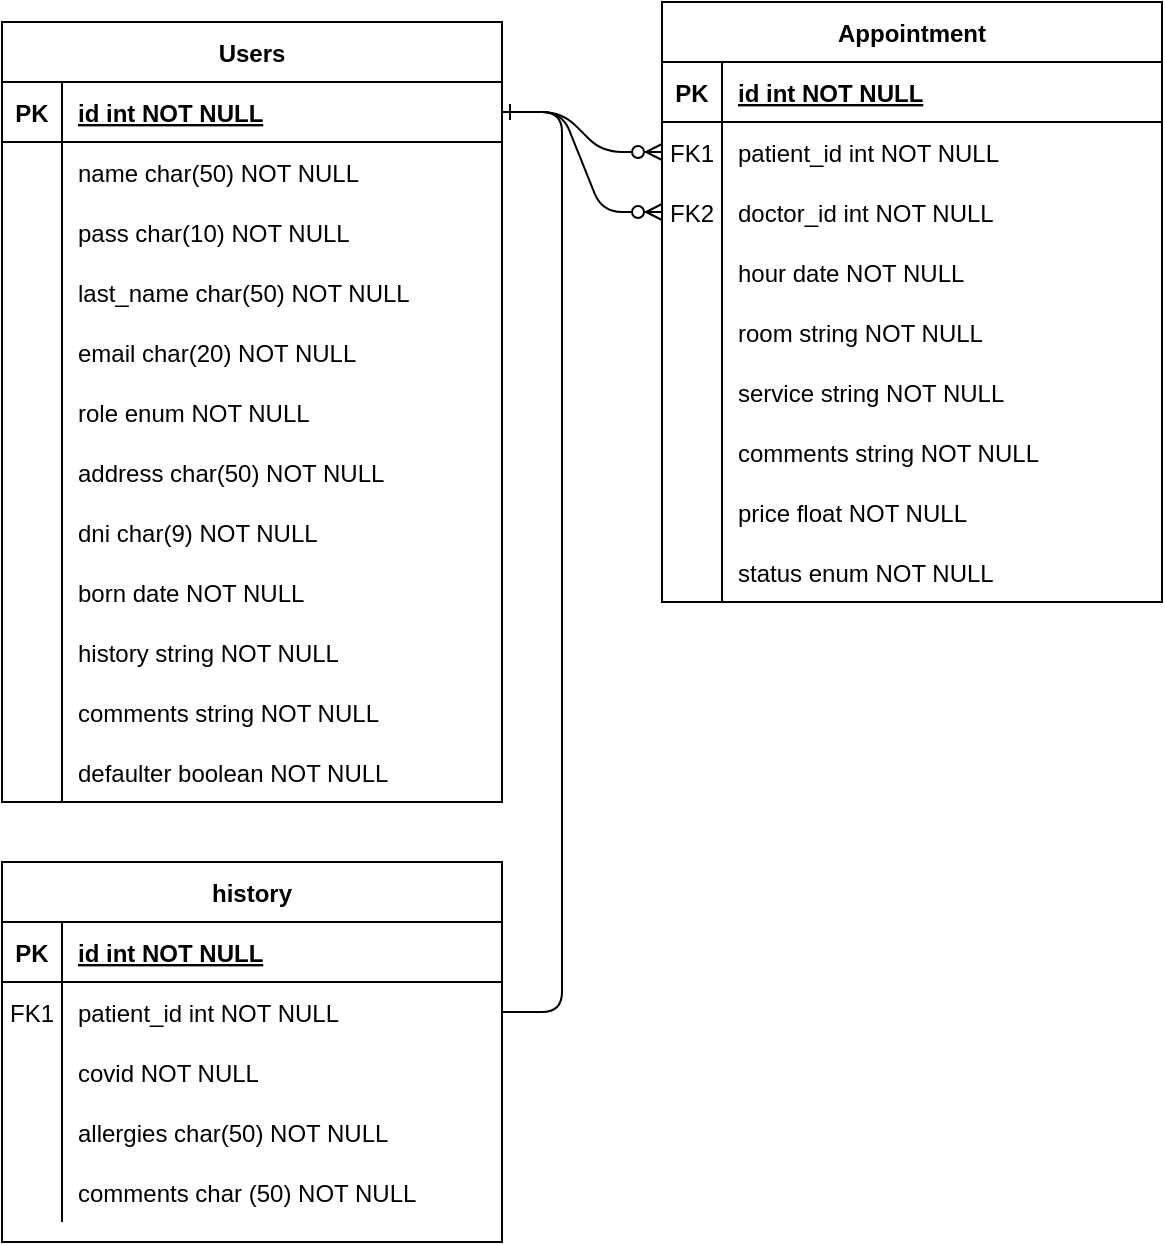 <mxfile version="13.9.2" type="device"><diagram id="R2lEEEUBdFMjLlhIrx00" name="Page-1"><mxGraphModel dx="1323" dy="659" grid="1" gridSize="10" guides="1" tooltips="1" connect="1" arrows="1" fold="1" page="1" pageScale="1" pageWidth="850" pageHeight="1100" math="0" shadow="0" extFonts="Permanent Marker^https://fonts.googleapis.com/css?family=Permanent+Marker"><root><mxCell id="0"/><mxCell id="1" parent="0"/><mxCell id="C-vyLk0tnHw3VtMMgP7b-1" value="" style="edgeStyle=entityRelationEdgeStyle;endArrow=ERzeroToMany;startArrow=ERone;endFill=1;startFill=0;" parent="1" source="C-vyLk0tnHw3VtMMgP7b-24" target="C-vyLk0tnHw3VtMMgP7b-6" edge="1"><mxGeometry width="100" height="100" relative="1" as="geometry"><mxPoint x="340" y="720" as="sourcePoint"/><mxPoint x="440" y="620" as="targetPoint"/></mxGeometry></mxCell><mxCell id="C-vyLk0tnHw3VtMMgP7b-2" value="Appointment" style="shape=table;startSize=30;container=1;collapsible=1;childLayout=tableLayout;fixedRows=1;rowLines=0;fontStyle=1;align=center;resizeLast=1;" parent="1" vertex="1"><mxGeometry x="450" y="120" width="250" height="300" as="geometry"/></mxCell><mxCell id="C-vyLk0tnHw3VtMMgP7b-3" value="" style="shape=partialRectangle;collapsible=0;dropTarget=0;pointerEvents=0;fillColor=none;points=[[0,0.5],[1,0.5]];portConstraint=eastwest;top=0;left=0;right=0;bottom=1;" parent="C-vyLk0tnHw3VtMMgP7b-2" vertex="1"><mxGeometry y="30" width="250" height="30" as="geometry"/></mxCell><mxCell id="C-vyLk0tnHw3VtMMgP7b-4" value="PK" style="shape=partialRectangle;overflow=hidden;connectable=0;fillColor=none;top=0;left=0;bottom=0;right=0;fontStyle=1;" parent="C-vyLk0tnHw3VtMMgP7b-3" vertex="1"><mxGeometry width="30" height="30" as="geometry"/></mxCell><mxCell id="C-vyLk0tnHw3VtMMgP7b-5" value="id int NOT NULL " style="shape=partialRectangle;overflow=hidden;connectable=0;fillColor=none;top=0;left=0;bottom=0;right=0;align=left;spacingLeft=6;fontStyle=5;" parent="C-vyLk0tnHw3VtMMgP7b-3" vertex="1"><mxGeometry x="30" width="220" height="30" as="geometry"/></mxCell><mxCell id="C-vyLk0tnHw3VtMMgP7b-6" value="" style="shape=partialRectangle;collapsible=0;dropTarget=0;pointerEvents=0;fillColor=none;points=[[0,0.5],[1,0.5]];portConstraint=eastwest;top=0;left=0;right=0;bottom=0;" parent="C-vyLk0tnHw3VtMMgP7b-2" vertex="1"><mxGeometry y="60" width="250" height="30" as="geometry"/></mxCell><mxCell id="C-vyLk0tnHw3VtMMgP7b-7" value="FK1" style="shape=partialRectangle;overflow=hidden;connectable=0;fillColor=none;top=0;left=0;bottom=0;right=0;" parent="C-vyLk0tnHw3VtMMgP7b-6" vertex="1"><mxGeometry width="30" height="30" as="geometry"/></mxCell><mxCell id="C-vyLk0tnHw3VtMMgP7b-8" value="patient_id int NOT NULL" style="shape=partialRectangle;overflow=hidden;connectable=0;fillColor=none;top=0;left=0;bottom=0;right=0;align=left;spacingLeft=6;" parent="C-vyLk0tnHw3VtMMgP7b-6" vertex="1"><mxGeometry x="30" width="220" height="30" as="geometry"/></mxCell><mxCell id="C-vyLk0tnHw3VtMMgP7b-9" value="" style="shape=partialRectangle;collapsible=0;dropTarget=0;pointerEvents=0;fillColor=none;points=[[0,0.5],[1,0.5]];portConstraint=eastwest;top=0;left=0;right=0;bottom=0;" parent="C-vyLk0tnHw3VtMMgP7b-2" vertex="1"><mxGeometry y="90" width="250" height="30" as="geometry"/></mxCell><mxCell id="C-vyLk0tnHw3VtMMgP7b-10" value="FK2" style="shape=partialRectangle;overflow=hidden;connectable=0;fillColor=none;top=0;left=0;bottom=0;right=0;" parent="C-vyLk0tnHw3VtMMgP7b-9" vertex="1"><mxGeometry width="30" height="30" as="geometry"/></mxCell><mxCell id="C-vyLk0tnHw3VtMMgP7b-11" value="doctor_id int NOT NULL" style="shape=partialRectangle;overflow=hidden;connectable=0;fillColor=none;top=0;left=0;bottom=0;right=0;align=left;spacingLeft=6;" parent="C-vyLk0tnHw3VtMMgP7b-9" vertex="1"><mxGeometry x="30" width="220" height="30" as="geometry"/></mxCell><mxCell id="33d6gSHHNt6fW8iIxhlv-36" style="shape=partialRectangle;collapsible=0;dropTarget=0;pointerEvents=0;fillColor=none;points=[[0,0.5],[1,0.5]];portConstraint=eastwest;top=0;left=0;right=0;bottom=0;" vertex="1" parent="C-vyLk0tnHw3VtMMgP7b-2"><mxGeometry y="120" width="250" height="30" as="geometry"/></mxCell><mxCell id="33d6gSHHNt6fW8iIxhlv-37" style="shape=partialRectangle;overflow=hidden;connectable=0;fillColor=none;top=0;left=0;bottom=0;right=0;" vertex="1" parent="33d6gSHHNt6fW8iIxhlv-36"><mxGeometry width="30" height="30" as="geometry"/></mxCell><mxCell id="33d6gSHHNt6fW8iIxhlv-38" value="hour date NOT NULL" style="shape=partialRectangle;overflow=hidden;connectable=0;fillColor=none;top=0;left=0;bottom=0;right=0;align=left;spacingLeft=6;" vertex="1" parent="33d6gSHHNt6fW8iIxhlv-36"><mxGeometry x="30" width="220" height="30" as="geometry"/></mxCell><mxCell id="33d6gSHHNt6fW8iIxhlv-39" style="shape=partialRectangle;collapsible=0;dropTarget=0;pointerEvents=0;fillColor=none;points=[[0,0.5],[1,0.5]];portConstraint=eastwest;top=0;left=0;right=0;bottom=0;" vertex="1" parent="C-vyLk0tnHw3VtMMgP7b-2"><mxGeometry y="150" width="250" height="30" as="geometry"/></mxCell><mxCell id="33d6gSHHNt6fW8iIxhlv-40" style="shape=partialRectangle;overflow=hidden;connectable=0;fillColor=none;top=0;left=0;bottom=0;right=0;" vertex="1" parent="33d6gSHHNt6fW8iIxhlv-39"><mxGeometry width="30" height="30" as="geometry"/></mxCell><mxCell id="33d6gSHHNt6fW8iIxhlv-41" value="room string NOT NULL" style="shape=partialRectangle;overflow=hidden;connectable=0;fillColor=none;top=0;left=0;bottom=0;right=0;align=left;spacingLeft=6;" vertex="1" parent="33d6gSHHNt6fW8iIxhlv-39"><mxGeometry x="30" width="220" height="30" as="geometry"/></mxCell><mxCell id="33d6gSHHNt6fW8iIxhlv-42" style="shape=partialRectangle;collapsible=0;dropTarget=0;pointerEvents=0;fillColor=none;points=[[0,0.5],[1,0.5]];portConstraint=eastwest;top=0;left=0;right=0;bottom=0;" vertex="1" parent="C-vyLk0tnHw3VtMMgP7b-2"><mxGeometry y="180" width="250" height="30" as="geometry"/></mxCell><mxCell id="33d6gSHHNt6fW8iIxhlv-43" style="shape=partialRectangle;overflow=hidden;connectable=0;fillColor=none;top=0;left=0;bottom=0;right=0;" vertex="1" parent="33d6gSHHNt6fW8iIxhlv-42"><mxGeometry width="30" height="30" as="geometry"/></mxCell><mxCell id="33d6gSHHNt6fW8iIxhlv-44" value="service string NOT NULL" style="shape=partialRectangle;overflow=hidden;connectable=0;fillColor=none;top=0;left=0;bottom=0;right=0;align=left;spacingLeft=6;" vertex="1" parent="33d6gSHHNt6fW8iIxhlv-42"><mxGeometry x="30" width="220" height="30" as="geometry"/></mxCell><mxCell id="33d6gSHHNt6fW8iIxhlv-45" style="shape=partialRectangle;collapsible=0;dropTarget=0;pointerEvents=0;fillColor=none;points=[[0,0.5],[1,0.5]];portConstraint=eastwest;top=0;left=0;right=0;bottom=0;" vertex="1" parent="C-vyLk0tnHw3VtMMgP7b-2"><mxGeometry y="210" width="250" height="30" as="geometry"/></mxCell><mxCell id="33d6gSHHNt6fW8iIxhlv-46" style="shape=partialRectangle;overflow=hidden;connectable=0;fillColor=none;top=0;left=0;bottom=0;right=0;" vertex="1" parent="33d6gSHHNt6fW8iIxhlv-45"><mxGeometry width="30" height="30" as="geometry"/></mxCell><mxCell id="33d6gSHHNt6fW8iIxhlv-47" value="comments string NOT NULL" style="shape=partialRectangle;overflow=hidden;connectable=0;fillColor=none;top=0;left=0;bottom=0;right=0;align=left;spacingLeft=6;" vertex="1" parent="33d6gSHHNt6fW8iIxhlv-45"><mxGeometry x="30" width="220" height="30" as="geometry"/></mxCell><mxCell id="33d6gSHHNt6fW8iIxhlv-48" style="shape=partialRectangle;collapsible=0;dropTarget=0;pointerEvents=0;fillColor=none;points=[[0,0.5],[1,0.5]];portConstraint=eastwest;top=0;left=0;right=0;bottom=0;" vertex="1" parent="C-vyLk0tnHw3VtMMgP7b-2"><mxGeometry y="240" width="250" height="30" as="geometry"/></mxCell><mxCell id="33d6gSHHNt6fW8iIxhlv-49" style="shape=partialRectangle;overflow=hidden;connectable=0;fillColor=none;top=0;left=0;bottom=0;right=0;" vertex="1" parent="33d6gSHHNt6fW8iIxhlv-48"><mxGeometry width="30" height="30" as="geometry"/></mxCell><mxCell id="33d6gSHHNt6fW8iIxhlv-50" value="price float NOT NULL" style="shape=partialRectangle;overflow=hidden;connectable=0;fillColor=none;top=0;left=0;bottom=0;right=0;align=left;spacingLeft=6;" vertex="1" parent="33d6gSHHNt6fW8iIxhlv-48"><mxGeometry x="30" width="220" height="30" as="geometry"/></mxCell><mxCell id="33d6gSHHNt6fW8iIxhlv-52" style="shape=partialRectangle;collapsible=0;dropTarget=0;pointerEvents=0;fillColor=none;points=[[0,0.5],[1,0.5]];portConstraint=eastwest;top=0;left=0;right=0;bottom=0;" vertex="1" parent="C-vyLk0tnHw3VtMMgP7b-2"><mxGeometry y="270" width="250" height="30" as="geometry"/></mxCell><mxCell id="33d6gSHHNt6fW8iIxhlv-53" style="shape=partialRectangle;overflow=hidden;connectable=0;fillColor=none;top=0;left=0;bottom=0;right=0;" vertex="1" parent="33d6gSHHNt6fW8iIxhlv-52"><mxGeometry width="30" height="30" as="geometry"/></mxCell><mxCell id="33d6gSHHNt6fW8iIxhlv-54" value="status enum NOT NULL" style="shape=partialRectangle;overflow=hidden;connectable=0;fillColor=none;top=0;left=0;bottom=0;right=0;align=left;spacingLeft=6;" vertex="1" parent="33d6gSHHNt6fW8iIxhlv-52"><mxGeometry x="30" width="220" height="30" as="geometry"/></mxCell><mxCell id="C-vyLk0tnHw3VtMMgP7b-13" value="history" style="shape=table;startSize=30;container=1;collapsible=1;childLayout=tableLayout;fixedRows=1;rowLines=0;fontStyle=1;align=center;resizeLast=1;" parent="1" vertex="1"><mxGeometry x="120" y="550" width="250" height="190" as="geometry"/></mxCell><mxCell id="C-vyLk0tnHw3VtMMgP7b-14" value="" style="shape=partialRectangle;collapsible=0;dropTarget=0;pointerEvents=0;fillColor=none;points=[[0,0.5],[1,0.5]];portConstraint=eastwest;top=0;left=0;right=0;bottom=1;" parent="C-vyLk0tnHw3VtMMgP7b-13" vertex="1"><mxGeometry y="30" width="250" height="30" as="geometry"/></mxCell><mxCell id="C-vyLk0tnHw3VtMMgP7b-15" value="PK" style="shape=partialRectangle;overflow=hidden;connectable=0;fillColor=none;top=0;left=0;bottom=0;right=0;fontStyle=1;" parent="C-vyLk0tnHw3VtMMgP7b-14" vertex="1"><mxGeometry width="30" height="30" as="geometry"/></mxCell><mxCell id="C-vyLk0tnHw3VtMMgP7b-16" value="id int NOT NULL " style="shape=partialRectangle;overflow=hidden;connectable=0;fillColor=none;top=0;left=0;bottom=0;right=0;align=left;spacingLeft=6;fontStyle=5;" parent="C-vyLk0tnHw3VtMMgP7b-14" vertex="1"><mxGeometry x="30" width="220" height="30" as="geometry"/></mxCell><mxCell id="C-vyLk0tnHw3VtMMgP7b-17" value="" style="shape=partialRectangle;collapsible=0;dropTarget=0;pointerEvents=0;fillColor=none;points=[[0,0.5],[1,0.5]];portConstraint=eastwest;top=0;left=0;right=0;bottom=0;" parent="C-vyLk0tnHw3VtMMgP7b-13" vertex="1"><mxGeometry y="60" width="250" height="30" as="geometry"/></mxCell><mxCell id="C-vyLk0tnHw3VtMMgP7b-18" value="FK1" style="shape=partialRectangle;overflow=hidden;connectable=0;fillColor=none;top=0;left=0;bottom=0;right=0;" parent="C-vyLk0tnHw3VtMMgP7b-17" vertex="1"><mxGeometry width="30" height="30" as="geometry"/></mxCell><mxCell id="C-vyLk0tnHw3VtMMgP7b-19" value="patient_id int NOT NULL" style="shape=partialRectangle;overflow=hidden;connectable=0;fillColor=none;top=0;left=0;bottom=0;right=0;align=left;spacingLeft=6;" parent="C-vyLk0tnHw3VtMMgP7b-17" vertex="1"><mxGeometry x="30" width="220" height="30" as="geometry"/></mxCell><mxCell id="C-vyLk0tnHw3VtMMgP7b-20" value="" style="shape=partialRectangle;collapsible=0;dropTarget=0;pointerEvents=0;fillColor=none;points=[[0,0.5],[1,0.5]];portConstraint=eastwest;top=0;left=0;right=0;bottom=0;" parent="C-vyLk0tnHw3VtMMgP7b-13" vertex="1"><mxGeometry y="90" width="250" height="30" as="geometry"/></mxCell><mxCell id="C-vyLk0tnHw3VtMMgP7b-21" value="" style="shape=partialRectangle;overflow=hidden;connectable=0;fillColor=none;top=0;left=0;bottom=0;right=0;" parent="C-vyLk0tnHw3VtMMgP7b-20" vertex="1"><mxGeometry width="30" height="30" as="geometry"/></mxCell><mxCell id="C-vyLk0tnHw3VtMMgP7b-22" value="covid NOT NULL" style="shape=partialRectangle;overflow=hidden;connectable=0;fillColor=none;top=0;left=0;bottom=0;right=0;align=left;spacingLeft=6;" parent="C-vyLk0tnHw3VtMMgP7b-20" vertex="1"><mxGeometry x="30" width="220" height="30" as="geometry"/></mxCell><mxCell id="33d6gSHHNt6fW8iIxhlv-55" style="shape=partialRectangle;collapsible=0;dropTarget=0;pointerEvents=0;fillColor=none;points=[[0,0.5],[1,0.5]];portConstraint=eastwest;top=0;left=0;right=0;bottom=0;" vertex="1" parent="C-vyLk0tnHw3VtMMgP7b-13"><mxGeometry y="120" width="250" height="30" as="geometry"/></mxCell><mxCell id="33d6gSHHNt6fW8iIxhlv-56" style="shape=partialRectangle;overflow=hidden;connectable=0;fillColor=none;top=0;left=0;bottom=0;right=0;" vertex="1" parent="33d6gSHHNt6fW8iIxhlv-55"><mxGeometry width="30" height="30" as="geometry"/></mxCell><mxCell id="33d6gSHHNt6fW8iIxhlv-57" value="allergies char(50) NOT NULL" style="shape=partialRectangle;overflow=hidden;connectable=0;fillColor=none;top=0;left=0;bottom=0;right=0;align=left;spacingLeft=6;" vertex="1" parent="33d6gSHHNt6fW8iIxhlv-55"><mxGeometry x="30" width="220" height="30" as="geometry"/></mxCell><mxCell id="33d6gSHHNt6fW8iIxhlv-58" style="shape=partialRectangle;collapsible=0;dropTarget=0;pointerEvents=0;fillColor=none;points=[[0,0.5],[1,0.5]];portConstraint=eastwest;top=0;left=0;right=0;bottom=0;" vertex="1" parent="C-vyLk0tnHw3VtMMgP7b-13"><mxGeometry y="150" width="250" height="30" as="geometry"/></mxCell><mxCell id="33d6gSHHNt6fW8iIxhlv-59" style="shape=partialRectangle;overflow=hidden;connectable=0;fillColor=none;top=0;left=0;bottom=0;right=0;" vertex="1" parent="33d6gSHHNt6fW8iIxhlv-58"><mxGeometry width="30" height="30" as="geometry"/></mxCell><mxCell id="33d6gSHHNt6fW8iIxhlv-60" value="comments char (50) NOT NULL" style="shape=partialRectangle;overflow=hidden;connectable=0;fillColor=none;top=0;left=0;bottom=0;right=0;align=left;spacingLeft=6;" vertex="1" parent="33d6gSHHNt6fW8iIxhlv-58"><mxGeometry x="30" width="220" height="30" as="geometry"/></mxCell><mxCell id="C-vyLk0tnHw3VtMMgP7b-23" value="Users" style="shape=table;startSize=30;container=1;collapsible=1;childLayout=tableLayout;fixedRows=1;rowLines=0;fontStyle=1;align=center;resizeLast=1;" parent="1" vertex="1"><mxGeometry x="120" y="130" width="250" height="390" as="geometry"/></mxCell><mxCell id="C-vyLk0tnHw3VtMMgP7b-24" value="" style="shape=partialRectangle;collapsible=0;dropTarget=0;pointerEvents=0;fillColor=none;points=[[0,0.5],[1,0.5]];portConstraint=eastwest;top=0;left=0;right=0;bottom=1;" parent="C-vyLk0tnHw3VtMMgP7b-23" vertex="1"><mxGeometry y="30" width="250" height="30" as="geometry"/></mxCell><mxCell id="C-vyLk0tnHw3VtMMgP7b-25" value="PK" style="shape=partialRectangle;overflow=hidden;connectable=0;fillColor=none;top=0;left=0;bottom=0;right=0;fontStyle=1;" parent="C-vyLk0tnHw3VtMMgP7b-24" vertex="1"><mxGeometry width="30" height="30" as="geometry"/></mxCell><mxCell id="C-vyLk0tnHw3VtMMgP7b-26" value="id int NOT NULL " style="shape=partialRectangle;overflow=hidden;connectable=0;fillColor=none;top=0;left=0;bottom=0;right=0;align=left;spacingLeft=6;fontStyle=5;" parent="C-vyLk0tnHw3VtMMgP7b-24" vertex="1"><mxGeometry x="30" width="220" height="30" as="geometry"/></mxCell><mxCell id="C-vyLk0tnHw3VtMMgP7b-27" value="" style="shape=partialRectangle;collapsible=0;dropTarget=0;pointerEvents=0;fillColor=none;points=[[0,0.5],[1,0.5]];portConstraint=eastwest;top=0;left=0;right=0;bottom=0;" parent="C-vyLk0tnHw3VtMMgP7b-23" vertex="1"><mxGeometry y="60" width="250" height="30" as="geometry"/></mxCell><mxCell id="C-vyLk0tnHw3VtMMgP7b-28" value="" style="shape=partialRectangle;overflow=hidden;connectable=0;fillColor=none;top=0;left=0;bottom=0;right=0;" parent="C-vyLk0tnHw3VtMMgP7b-27" vertex="1"><mxGeometry width="30" height="30" as="geometry"/></mxCell><mxCell id="C-vyLk0tnHw3VtMMgP7b-29" value="name char(50) NOT NULL" style="shape=partialRectangle;overflow=hidden;connectable=0;fillColor=none;top=0;left=0;bottom=0;right=0;align=left;spacingLeft=6;" parent="C-vyLk0tnHw3VtMMgP7b-27" vertex="1"><mxGeometry x="30" width="220" height="30" as="geometry"/></mxCell><mxCell id="33d6gSHHNt6fW8iIxhlv-66" style="shape=partialRectangle;collapsible=0;dropTarget=0;pointerEvents=0;fillColor=none;points=[[0,0.5],[1,0.5]];portConstraint=eastwest;top=0;left=0;right=0;bottom=0;" vertex="1" parent="C-vyLk0tnHw3VtMMgP7b-23"><mxGeometry y="90" width="250" height="30" as="geometry"/></mxCell><mxCell id="33d6gSHHNt6fW8iIxhlv-67" style="shape=partialRectangle;overflow=hidden;connectable=0;fillColor=none;top=0;left=0;bottom=0;right=0;" vertex="1" parent="33d6gSHHNt6fW8iIxhlv-66"><mxGeometry width="30" height="30" as="geometry"/></mxCell><mxCell id="33d6gSHHNt6fW8iIxhlv-68" value="pass char(10) NOT NULL" style="shape=partialRectangle;overflow=hidden;connectable=0;fillColor=none;top=0;left=0;bottom=0;right=0;align=left;spacingLeft=6;" vertex="1" parent="33d6gSHHNt6fW8iIxhlv-66"><mxGeometry x="30" width="220" height="30" as="geometry"/></mxCell><mxCell id="33d6gSHHNt6fW8iIxhlv-1" style="shape=partialRectangle;collapsible=0;dropTarget=0;pointerEvents=0;fillColor=none;points=[[0,0.5],[1,0.5]];portConstraint=eastwest;top=0;left=0;right=0;bottom=0;" vertex="1" parent="C-vyLk0tnHw3VtMMgP7b-23"><mxGeometry y="120" width="250" height="30" as="geometry"/></mxCell><mxCell id="33d6gSHHNt6fW8iIxhlv-2" value="" style="shape=partialRectangle;overflow=hidden;connectable=0;fillColor=none;top=0;left=0;bottom=0;right=0;" vertex="1" parent="33d6gSHHNt6fW8iIxhlv-1"><mxGeometry width="30" height="30" as="geometry"/></mxCell><mxCell id="33d6gSHHNt6fW8iIxhlv-3" value="last_name char(50) NOT NULL" style="shape=partialRectangle;overflow=hidden;connectable=0;fillColor=none;top=0;left=0;bottom=0;right=0;align=left;spacingLeft=6;" vertex="1" parent="33d6gSHHNt6fW8iIxhlv-1"><mxGeometry x="30" width="220" height="30" as="geometry"/></mxCell><mxCell id="33d6gSHHNt6fW8iIxhlv-19" style="shape=partialRectangle;collapsible=0;dropTarget=0;pointerEvents=0;fillColor=none;points=[[0,0.5],[1,0.5]];portConstraint=eastwest;top=0;left=0;right=0;bottom=0;" vertex="1" parent="C-vyLk0tnHw3VtMMgP7b-23"><mxGeometry y="150" width="250" height="30" as="geometry"/></mxCell><mxCell id="33d6gSHHNt6fW8iIxhlv-20" style="shape=partialRectangle;overflow=hidden;connectable=0;fillColor=none;top=0;left=0;bottom=0;right=0;" vertex="1" parent="33d6gSHHNt6fW8iIxhlv-19"><mxGeometry width="30" height="30" as="geometry"/></mxCell><mxCell id="33d6gSHHNt6fW8iIxhlv-21" value="email char(20) NOT NULL" style="shape=partialRectangle;overflow=hidden;connectable=0;fillColor=none;top=0;left=0;bottom=0;right=0;align=left;spacingLeft=6;" vertex="1" parent="33d6gSHHNt6fW8iIxhlv-19"><mxGeometry x="30" width="220" height="30" as="geometry"/></mxCell><mxCell id="33d6gSHHNt6fW8iIxhlv-16" style="shape=partialRectangle;collapsible=0;dropTarget=0;pointerEvents=0;fillColor=none;points=[[0,0.5],[1,0.5]];portConstraint=eastwest;top=0;left=0;right=0;bottom=0;" vertex="1" parent="C-vyLk0tnHw3VtMMgP7b-23"><mxGeometry y="180" width="250" height="30" as="geometry"/></mxCell><mxCell id="33d6gSHHNt6fW8iIxhlv-17" style="shape=partialRectangle;overflow=hidden;connectable=0;fillColor=none;top=0;left=0;bottom=0;right=0;" vertex="1" parent="33d6gSHHNt6fW8iIxhlv-16"><mxGeometry width="30" height="30" as="geometry"/></mxCell><mxCell id="33d6gSHHNt6fW8iIxhlv-18" value="role enum NOT NULL" style="shape=partialRectangle;overflow=hidden;connectable=0;fillColor=none;top=0;left=0;bottom=0;right=0;align=left;spacingLeft=6;" vertex="1" parent="33d6gSHHNt6fW8iIxhlv-16"><mxGeometry x="30" width="220" height="30" as="geometry"/></mxCell><mxCell id="33d6gSHHNt6fW8iIxhlv-13" style="shape=partialRectangle;collapsible=0;dropTarget=0;pointerEvents=0;fillColor=none;points=[[0,0.5],[1,0.5]];portConstraint=eastwest;top=0;left=0;right=0;bottom=0;" vertex="1" parent="C-vyLk0tnHw3VtMMgP7b-23"><mxGeometry y="210" width="250" height="30" as="geometry"/></mxCell><mxCell id="33d6gSHHNt6fW8iIxhlv-14" style="shape=partialRectangle;overflow=hidden;connectable=0;fillColor=none;top=0;left=0;bottom=0;right=0;" vertex="1" parent="33d6gSHHNt6fW8iIxhlv-13"><mxGeometry width="30" height="30" as="geometry"/></mxCell><mxCell id="33d6gSHHNt6fW8iIxhlv-15" value="address char(50) NOT NULL" style="shape=partialRectangle;overflow=hidden;connectable=0;fillColor=none;top=0;left=0;bottom=0;right=0;align=left;spacingLeft=6;" vertex="1" parent="33d6gSHHNt6fW8iIxhlv-13"><mxGeometry x="30" width="220" height="30" as="geometry"/></mxCell><mxCell id="33d6gSHHNt6fW8iIxhlv-10" style="shape=partialRectangle;collapsible=0;dropTarget=0;pointerEvents=0;fillColor=none;points=[[0,0.5],[1,0.5]];portConstraint=eastwest;top=0;left=0;right=0;bottom=0;" vertex="1" parent="C-vyLk0tnHw3VtMMgP7b-23"><mxGeometry y="240" width="250" height="30" as="geometry"/></mxCell><mxCell id="33d6gSHHNt6fW8iIxhlv-11" style="shape=partialRectangle;overflow=hidden;connectable=0;fillColor=none;top=0;left=0;bottom=0;right=0;" vertex="1" parent="33d6gSHHNt6fW8iIxhlv-10"><mxGeometry width="30" height="30" as="geometry"/></mxCell><mxCell id="33d6gSHHNt6fW8iIxhlv-12" value="dni char(9) NOT NULL" style="shape=partialRectangle;overflow=hidden;connectable=0;fillColor=none;top=0;left=0;bottom=0;right=0;align=left;spacingLeft=6;" vertex="1" parent="33d6gSHHNt6fW8iIxhlv-10"><mxGeometry x="30" width="220" height="30" as="geometry"/></mxCell><mxCell id="33d6gSHHNt6fW8iIxhlv-7" style="shape=partialRectangle;collapsible=0;dropTarget=0;pointerEvents=0;fillColor=none;points=[[0,0.5],[1,0.5]];portConstraint=eastwest;top=0;left=0;right=0;bottom=0;" vertex="1" parent="C-vyLk0tnHw3VtMMgP7b-23"><mxGeometry y="270" width="250" height="30" as="geometry"/></mxCell><mxCell id="33d6gSHHNt6fW8iIxhlv-8" style="shape=partialRectangle;overflow=hidden;connectable=0;fillColor=none;top=0;left=0;bottom=0;right=0;" vertex="1" parent="33d6gSHHNt6fW8iIxhlv-7"><mxGeometry width="30" height="30" as="geometry"/></mxCell><mxCell id="33d6gSHHNt6fW8iIxhlv-9" value="born date NOT NULL" style="shape=partialRectangle;overflow=hidden;connectable=0;fillColor=none;top=0;left=0;bottom=0;right=0;align=left;spacingLeft=6;" vertex="1" parent="33d6gSHHNt6fW8iIxhlv-7"><mxGeometry x="30" width="220" height="30" as="geometry"/></mxCell><mxCell id="33d6gSHHNt6fW8iIxhlv-22" style="shape=partialRectangle;collapsible=0;dropTarget=0;pointerEvents=0;fillColor=none;points=[[0,0.5],[1,0.5]];portConstraint=eastwest;top=0;left=0;right=0;bottom=0;" vertex="1" parent="C-vyLk0tnHw3VtMMgP7b-23"><mxGeometry y="300" width="250" height="30" as="geometry"/></mxCell><mxCell id="33d6gSHHNt6fW8iIxhlv-23" style="shape=partialRectangle;overflow=hidden;connectable=0;fillColor=none;top=0;left=0;bottom=0;right=0;" vertex="1" parent="33d6gSHHNt6fW8iIxhlv-22"><mxGeometry width="30" height="30" as="geometry"/></mxCell><mxCell id="33d6gSHHNt6fW8iIxhlv-24" value="history string NOT NULL" style="shape=partialRectangle;overflow=hidden;connectable=0;fillColor=none;top=0;left=0;bottom=0;right=0;align=left;spacingLeft=6;" vertex="1" parent="33d6gSHHNt6fW8iIxhlv-22"><mxGeometry x="30" width="220" height="30" as="geometry"/></mxCell><mxCell id="33d6gSHHNt6fW8iIxhlv-25" style="shape=partialRectangle;collapsible=0;dropTarget=0;pointerEvents=0;fillColor=none;points=[[0,0.5],[1,0.5]];portConstraint=eastwest;top=0;left=0;right=0;bottom=0;" vertex="1" parent="C-vyLk0tnHw3VtMMgP7b-23"><mxGeometry y="330" width="250" height="30" as="geometry"/></mxCell><mxCell id="33d6gSHHNt6fW8iIxhlv-26" style="shape=partialRectangle;overflow=hidden;connectable=0;fillColor=none;top=0;left=0;bottom=0;right=0;" vertex="1" parent="33d6gSHHNt6fW8iIxhlv-25"><mxGeometry width="30" height="30" as="geometry"/></mxCell><mxCell id="33d6gSHHNt6fW8iIxhlv-27" value="comments string NOT NULL" style="shape=partialRectangle;overflow=hidden;connectable=0;fillColor=none;top=0;left=0;bottom=0;right=0;align=left;spacingLeft=6;" vertex="1" parent="33d6gSHHNt6fW8iIxhlv-25"><mxGeometry x="30" width="220" height="30" as="geometry"/></mxCell><mxCell id="33d6gSHHNt6fW8iIxhlv-31" style="shape=partialRectangle;collapsible=0;dropTarget=0;pointerEvents=0;fillColor=none;points=[[0,0.5],[1,0.5]];portConstraint=eastwest;top=0;left=0;right=0;bottom=0;" vertex="1" parent="C-vyLk0tnHw3VtMMgP7b-23"><mxGeometry y="360" width="250" height="30" as="geometry"/></mxCell><mxCell id="33d6gSHHNt6fW8iIxhlv-32" style="shape=partialRectangle;overflow=hidden;connectable=0;fillColor=none;top=0;left=0;bottom=0;right=0;" vertex="1" parent="33d6gSHHNt6fW8iIxhlv-31"><mxGeometry width="30" height="30" as="geometry"/></mxCell><mxCell id="33d6gSHHNt6fW8iIxhlv-33" value="defaulter boolean NOT NULL" style="shape=partialRectangle;overflow=hidden;connectable=0;fillColor=none;top=0;left=0;bottom=0;right=0;align=left;spacingLeft=6;" vertex="1" parent="33d6gSHHNt6fW8iIxhlv-31"><mxGeometry x="30" width="220" height="30" as="geometry"/></mxCell><mxCell id="33d6gSHHNt6fW8iIxhlv-51" value="" style="edgeStyle=entityRelationEdgeStyle;endArrow=ERzeroToMany;startArrow=ERone;endFill=1;startFill=0;exitX=1;exitY=0.5;exitDx=0;exitDy=0;entryX=0;entryY=0.5;entryDx=0;entryDy=0;" edge="1" parent="1" source="C-vyLk0tnHw3VtMMgP7b-24" target="C-vyLk0tnHw3VtMMgP7b-9"><mxGeometry width="100" height="100" relative="1" as="geometry"><mxPoint x="370" y="175" as="sourcePoint"/><mxPoint x="450" y="205" as="targetPoint"/></mxGeometry></mxCell><mxCell id="33d6gSHHNt6fW8iIxhlv-62" value="" style="edgeStyle=entityRelationEdgeStyle;fontSize=12;html=1;endArrow=ERone;endFill=1;entryX=1;entryY=0.5;entryDx=0;entryDy=0;" edge="1" parent="1" source="C-vyLk0tnHw3VtMMgP7b-17" target="C-vyLk0tnHw3VtMMgP7b-24"><mxGeometry width="100" height="100" relative="1" as="geometry"><mxPoint x="50" y="600" as="sourcePoint"/><mxPoint x="120" y="160" as="targetPoint"/></mxGeometry></mxCell></root></mxGraphModel></diagram></mxfile>